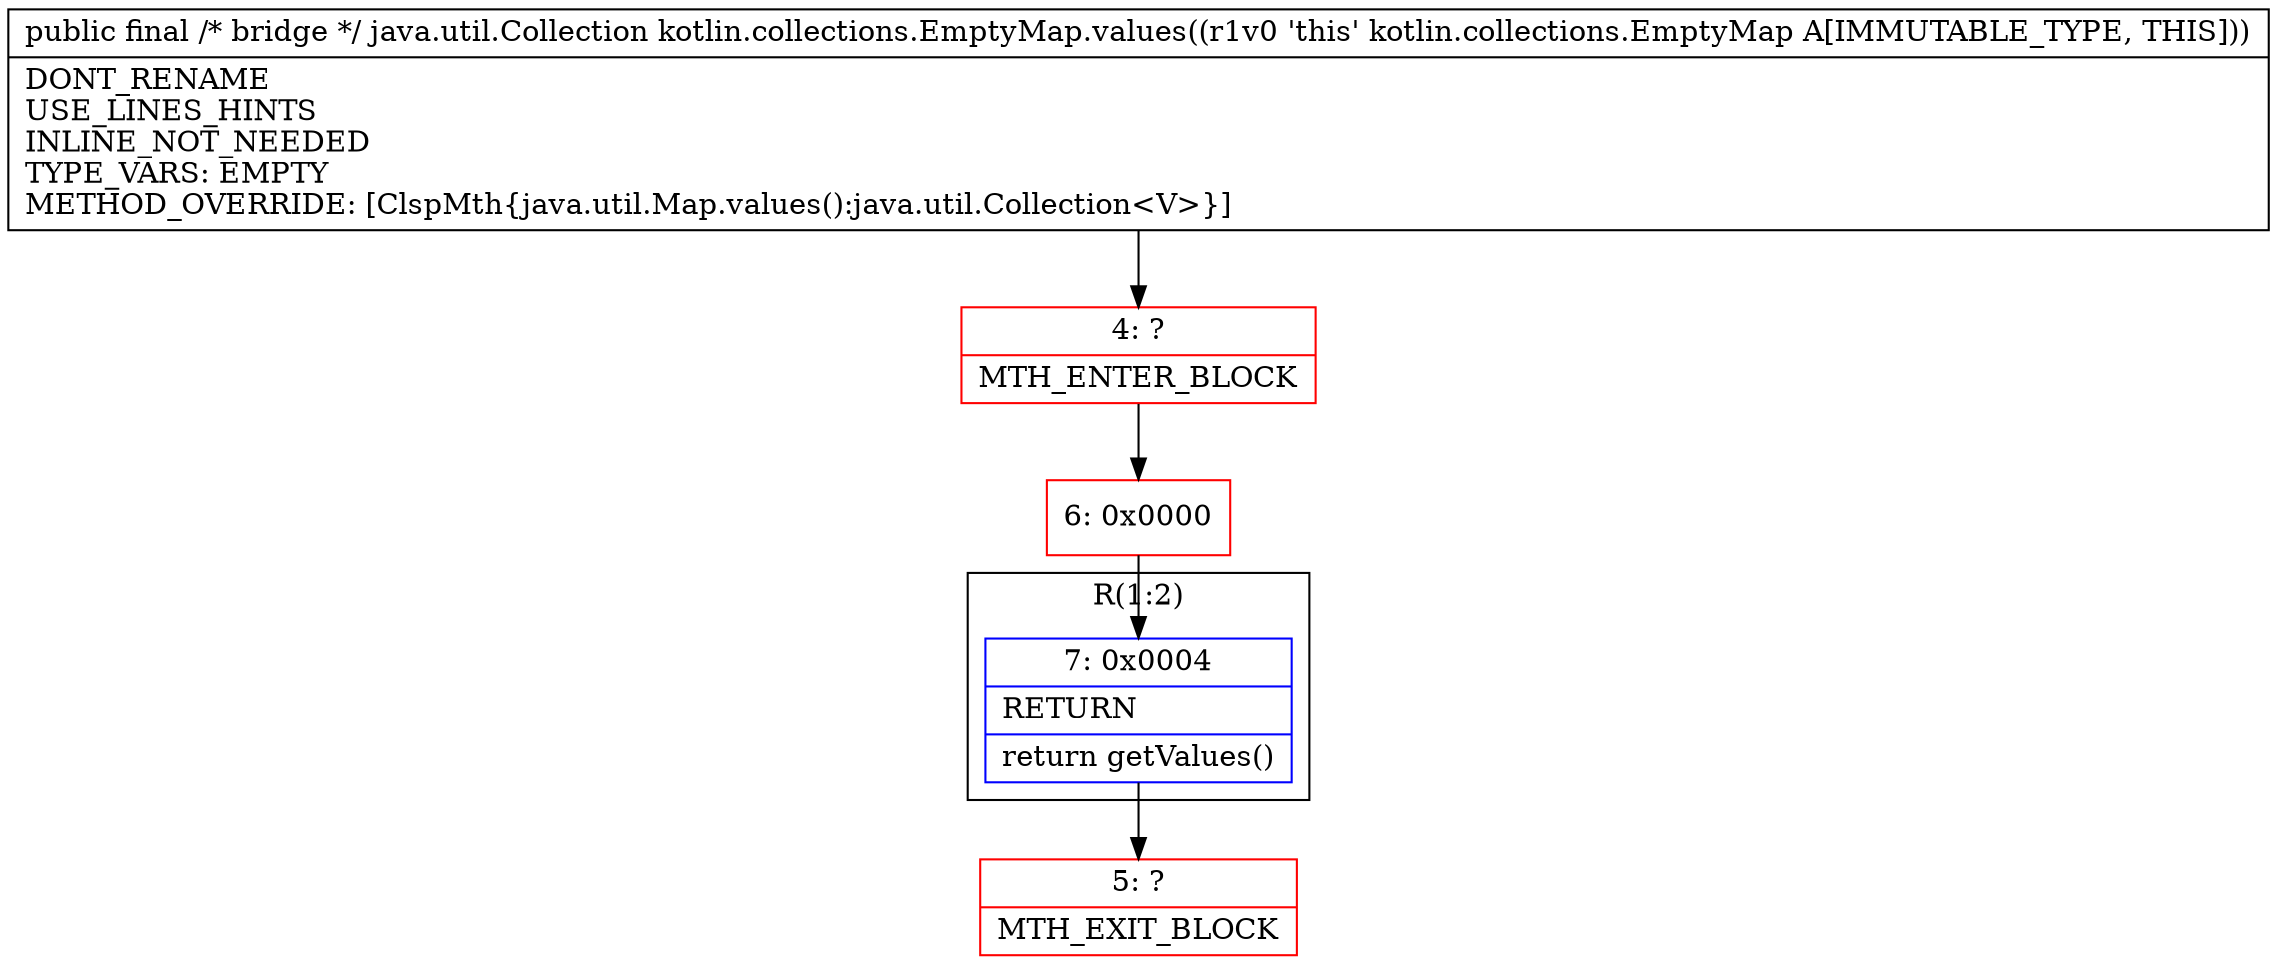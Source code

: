 digraph "CFG forkotlin.collections.EmptyMap.values()Ljava\/util\/Collection;" {
subgraph cluster_Region_64707606 {
label = "R(1:2)";
node [shape=record,color=blue];
Node_7 [shape=record,label="{7\:\ 0x0004|RETURN\l|return getValues()\l}"];
}
Node_4 [shape=record,color=red,label="{4\:\ ?|MTH_ENTER_BLOCK\l}"];
Node_6 [shape=record,color=red,label="{6\:\ 0x0000}"];
Node_5 [shape=record,color=red,label="{5\:\ ?|MTH_EXIT_BLOCK\l}"];
MethodNode[shape=record,label="{public final \/* bridge *\/ java.util.Collection kotlin.collections.EmptyMap.values((r1v0 'this' kotlin.collections.EmptyMap A[IMMUTABLE_TYPE, THIS]))  | DONT_RENAME\lUSE_LINES_HINTS\lINLINE_NOT_NEEDED\lTYPE_VARS: EMPTY\lMETHOD_OVERRIDE: [ClspMth\{java.util.Map.values():java.util.Collection\<V\>\}]\l}"];
MethodNode -> Node_4;Node_7 -> Node_5;
Node_4 -> Node_6;
Node_6 -> Node_7;
}

